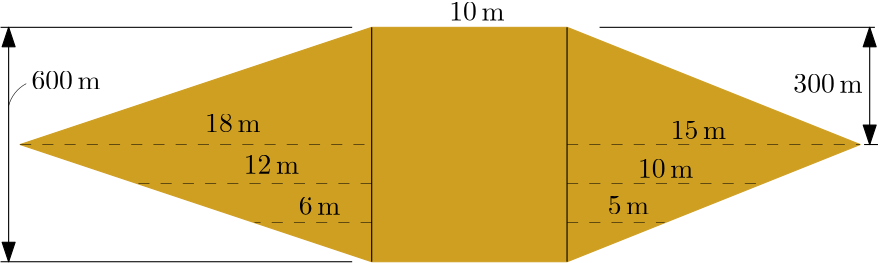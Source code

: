 <?xml version="1.0"?>
<!DOCTYPE ipe SYSTEM "ipe.dtd">
<ipe version="70212" creator="Ipe 7.2.12">
<info created="D:20200810122318" modified="D:20200810123454"/>
<ipestyle name="basic">
<symbol name="arrow/arc(spx)">
<path stroke="sym-stroke" fill="sym-stroke" pen="sym-pen">
0 0 m
-1 0.333 l
-1 -0.333 l
h
</path>
</symbol>
<symbol name="arrow/farc(spx)">
<path stroke="sym-stroke" fill="white" pen="sym-pen">
0 0 m
-1 0.333 l
-1 -0.333 l
h
</path>
</symbol>
<symbol name="arrow/ptarc(spx)">
<path stroke="sym-stroke" fill="sym-stroke" pen="sym-pen">
0 0 m
-1 0.333 l
-0.8 0 l
-1 -0.333 l
h
</path>
</symbol>
<symbol name="arrow/fptarc(spx)">
<path stroke="sym-stroke" fill="white" pen="sym-pen">
0 0 m
-1 0.333 l
-0.8 0 l
-1 -0.333 l
h
</path>
</symbol>
<symbol name="mark/circle(sx)" transformations="translations">
<path fill="sym-stroke">
0.6 0 0 0.6 0 0 e
0.4 0 0 0.4 0 0 e
</path>
</symbol>
<symbol name="mark/disk(sx)" transformations="translations">
<path fill="sym-stroke">
0.6 0 0 0.6 0 0 e
</path>
</symbol>
<symbol name="mark/fdisk(sfx)" transformations="translations">
<group>
<path fill="sym-fill">
0.5 0 0 0.5 0 0 e
</path>
<path fill="sym-stroke" fillrule="eofill">
0.6 0 0 0.6 0 0 e
0.4 0 0 0.4 0 0 e
</path>
</group>
</symbol>
<symbol name="mark/box(sx)" transformations="translations">
<path fill="sym-stroke" fillrule="eofill">
-0.6 -0.6 m
0.6 -0.6 l
0.6 0.6 l
-0.6 0.6 l
h
-0.4 -0.4 m
0.4 -0.4 l
0.4 0.4 l
-0.4 0.4 l
h
</path>
</symbol>
<symbol name="mark/square(sx)" transformations="translations">
<path fill="sym-stroke">
-0.6 -0.6 m
0.6 -0.6 l
0.6 0.6 l
-0.6 0.6 l
h
</path>
</symbol>
<symbol name="mark/fsquare(sfx)" transformations="translations">
<group>
<path fill="sym-fill">
-0.5 -0.5 m
0.5 -0.5 l
0.5 0.5 l
-0.5 0.5 l
h
</path>
<path fill="sym-stroke" fillrule="eofill">
-0.6 -0.6 m
0.6 -0.6 l
0.6 0.6 l
-0.6 0.6 l
h
-0.4 -0.4 m
0.4 -0.4 l
0.4 0.4 l
-0.4 0.4 l
h
</path>
</group>
</symbol>
<symbol name="mark/cross(sx)" transformations="translations">
<group>
<path fill="sym-stroke">
-0.43 -0.57 m
0.57 0.43 l
0.43 0.57 l
-0.57 -0.43 l
h
</path>
<path fill="sym-stroke">
-0.43 0.57 m
0.57 -0.43 l
0.43 -0.57 l
-0.57 0.43 l
h
</path>
</group>
</symbol>
<symbol name="arrow/fnormal(spx)">
<path stroke="sym-stroke" fill="white" pen="sym-pen">
0 0 m
-1 0.333 l
-1 -0.333 l
h
</path>
</symbol>
<symbol name="arrow/pointed(spx)">
<path stroke="sym-stroke" fill="sym-stroke" pen="sym-pen">
0 0 m
-1 0.333 l
-0.8 0 l
-1 -0.333 l
h
</path>
</symbol>
<symbol name="arrow/fpointed(spx)">
<path stroke="sym-stroke" fill="white" pen="sym-pen">
0 0 m
-1 0.333 l
-0.8 0 l
-1 -0.333 l
h
</path>
</symbol>
<symbol name="arrow/linear(spx)">
<path stroke="sym-stroke" pen="sym-pen">
-1 0.333 m
0 0 l
-1 -0.333 l
</path>
</symbol>
<symbol name="arrow/fdouble(spx)">
<path stroke="sym-stroke" fill="white" pen="sym-pen">
0 0 m
-1 0.333 l
-1 -0.333 l
h
-1 0 m
-2 0.333 l
-2 -0.333 l
h
</path>
</symbol>
<symbol name="arrow/double(spx)">
<path stroke="sym-stroke" fill="sym-stroke" pen="sym-pen">
0 0 m
-1 0.333 l
-1 -0.333 l
h
-1 0 m
-2 0.333 l
-2 -0.333 l
h
</path>
</symbol>
<pen name="heavier" value="0.8"/>
<pen name="fat" value="1.2"/>
<pen name="ultrafat" value="2"/>
<symbolsize name="large" value="5"/>
<symbolsize name="small" value="2"/>
<symbolsize name="tiny" value="1.1"/>
<arrowsize name="large" value="10"/>
<arrowsize name="small" value="5"/>
<arrowsize name="tiny" value="3"/>
<color name="red" value="1 0 0"/>
<color name="green" value="0 1 0"/>
<color name="blue" value="0 0 1"/>
<color name="yellow" value="1 1 0"/>
<color name="orange" value="1 0.647 0"/>
<color name="gold" value="1 0.843 0"/>
<color name="purple" value="0.627 0.125 0.941"/>
<color name="gray" value="0.745"/>
<color name="brown" value="0.647 0.165 0.165"/>
<color name="navy" value="0 0 0.502"/>
<color name="pink" value="1 0.753 0.796"/>
<color name="seagreen" value="0.18 0.545 0.341"/>
<color name="turquoise" value="0.251 0.878 0.816"/>
<color name="violet" value="0.933 0.51 0.933"/>
<color name="darkblue" value="0 0 0.545"/>
<color name="darkcyan" value="0 0.545 0.545"/>
<color name="darkgray" value="0.663"/>
<color name="darkgreen" value="0 0.392 0"/>
<color name="darkmagenta" value="0.545 0 0.545"/>
<color name="darkorange" value="1 0.549 0"/>
<color name="darkred" value="0.545 0 0"/>
<color name="lightblue" value="0.678 0.847 0.902"/>
<color name="lightcyan" value="0.878 1 1"/>
<color name="lightgray" value="0.827"/>
<color name="lightgreen" value="0.565 0.933 0.565"/>
<color name="lightyellow" value="1 1 0.878"/>
<dashstyle name="dashed" value="[4] 0"/>
<dashstyle name="dotted" value="[1 3] 0"/>
<dashstyle name="dash dotted" value="[4 2 1 2] 0"/>
<dashstyle name="dash dot dotted" value="[4 2 1 2 1 2] 0"/>
<textsize name="large" value="\large"/>
<textsize name="Large" value="\Large"/>
<textsize name="LARGE" value="\LARGE"/>
<textsize name="huge" value="\huge"/>
<textsize name="Huge" value="\Huge"/>
<textsize name="small" value="\small"/>
<textsize name="footnote" value="\footnotesize"/>
<textsize name="tiny" value="\tiny"/>
<textstyle name="center" begin="\begin{center}" end="\end{center}"/>
<textstyle name="itemize" begin="\begin{itemize}" end="\end{itemize}"/>
<textstyle name="item" begin="\begin{itemize}\item{}" end="\end{itemize}"/>
<gridsize name="4 pts" value="4"/>
<gridsize name="8 pts (~3 mm)" value="8"/>
<gridsize name="16 pts (~6 mm)" value="16"/>
<gridsize name="32 pts (~12 mm)" value="32"/>
<gridsize name="10 pts (~3.5 mm)" value="10"/>
<gridsize name="20 pts (~7 mm)" value="20"/>
<gridsize name="14 pts (~5 mm)" value="14"/>
<gridsize name="28 pts (~10 mm)" value="28"/>
<gridsize name="56 pts (~20 mm)" value="56"/>
<anglesize name="90 deg" value="90"/>
<anglesize name="60 deg" value="60"/>
<anglesize name="45 deg" value="45"/>
<anglesize name="30 deg" value="30"/>
<anglesize name="22.5 deg" value="22.5"/>
<opacity name="10%" value="0.1"/>
<opacity name="30%" value="0.3"/>
<opacity name="50%" value="0.5"/>
<opacity name="75%" value="0.75"/>
<tiling name="falling" angle="-60" step="4" width="1"/>
<tiling name="rising" angle="30" step="4" width="1"/>
</ipestyle>
<page>
<layer name="alpha"/>
<layer name="beta"/>
<view layers="alpha beta" active="beta"/>
<path layer="alpha" matrix="0.439517 0 0 0.439517 152.258 329.473" stroke="0.812 0.624 0.129" fill="0.812 0.624 0.129">
176 603.08 m
336 603.08 l
576 507.08 l
336 411.08 l
336 411.08 l
176 411.08 l
-112 507.08 l
h
</path>
<path matrix="0.439517 0 0 0.439517 -97.9971 313.246" stroke="black" arrow="normal/normal" rarrow="normal/normal">
448 640 m
448 448 l
</path>
<path matrix="0.439517 0 0 0.439517 88.9677 320.278" stroke="black">
16 624 m
304 624 l
</path>
<path matrix="0.439517 0 0 0.439517 88.9677 320.278" stroke="black">
16 432 m
304 432 l
</path>
<path matrix="0.728027 0 0 0.728027 26.1094 163.544" stroke="black">
392.215 592 m
528.352 592 l
</path>
<path matrix="0.728027 0 0 0.728027 26.1094 163.544" stroke="black">
523.011 534.044 m
529.877 534.044 l
</path>
<path matrix="0.728027 0 0 0.728027 26.1094 163.544" stroke="black" arrow="normal/normal" rarrow="normal/normal">
525.777 592 m
525.777 534.044 l
</path>
<text matrix="0.728027 0 0 0.728027 26.1094 167.542" transformations="translations" pos="111.24 555.818" stroke="black" type="label" width="24.907" height="6.42" depth="0" valign="baseline" style="math">600\,\textrm{m}</text>
<path matrix="0.728027 0 0 0.728027 26.1094 163.544" stroke="black" pen="0.2">
99.9921 553.182 m
17.3683 0 0 -17.3683 116.795 548.788 108.704 564.156 a
</path>
<text matrix="0.728027 0 0 0.728027 27.2018 161.273" transformations="translations" pos="486.518 562.792" stroke="black" type="label" width="24.907" height="6.42" depth="0" valign="baseline" style="math">300\,\textrm{m}</text>
<text matrix="0.728027 0 0 0.728027 21.5966 172.118" transformations="translations" pos="324.037 583.543" stroke="black" type="label" width="19.925" height="6.42" depth="0" valign="baseline" style="math">10\,\textrm{m}</text>
<path layer="beta" matrix="0.439517 0 0 0.439517 74.9035 327.31" stroke="black" dash="dashed" pen="0.2">
64 512 m
352 512 l
</path>
<path matrix="0.439517 0 0 0.439517 173.355 355.439" stroke="black" dash="dashed" pen="0.2">
288 448 m
512 448 l
528 448 l
528 448 l
</path>
<path matrix="0.439517 0 0 0.439517 32.7099 313.245" stroke="black">
448 640 m
448 448 l
</path>
<path matrix="0.439517 0 0 0.439517 152.259 329.473" stroke="black">
336 603.08 m
336 411.08 l
</path>
<path matrix="0.439517 0 0 0.439517 117.097 327.31" stroke="black" dash="dashed" pen="0.2">
256 480 m
64 480 l
</path>
<path matrix="0.439517 0 0 0.439517 117.097 327.31" stroke="black" dash="dashed" pen="0.2">
256 448 m
160 448 l
</path>
<path matrix="0.439517 0 0 0.439517 117.097 327.31" stroke="black" dash="dashed" pen="0.2">
416 480 m
576 480 l
</path>
<path matrix="0.439517 0 0 0.439517 117.097 327.31" stroke="black" dash="dashed" pen="0.2">
416 448 m
496 448 l
</path>
<text matrix="0.728027 0 0 0.728027 24.7905 163.544" transformations="translations" pos="245.263 499.279" stroke="black" type="label" width="14.944" height="6.42" depth="0" valign="baseline" style="math">6\,\textrm{m}</text>
<text matrix="0.728027 0 0 0.728027 9.25439 163.544" transformations="translations" pos="239.425 519.612" stroke="black" type="label" width="19.925" height="6.42" depth="0" valign="baseline" style="math">12\,\textrm{m}</text>
<text matrix="0.728027 0 0 0.728027 12.7808 163.544" transformations="translations" pos="215.463 540.165" stroke="black" type="label" width="19.925" height="6.42" depth="0" valign="baseline" style="math">18\,\textrm{m}</text>
<text matrix="0.728027 0 0 0.728027 18.7813 163.544" transformations="translations" pos="406.254 499.491" stroke="black" type="label" width="14.944" height="6.42" depth="0" valign="baseline" style="math">5\,\textrm{m}</text>
<text matrix="0.728027 0 0 0.728027 21.3381 162.647" transformations="translations" pos="417.729 518.817" stroke="black" type="label" width="19.925" height="6.42" depth="0" valign="baseline" style="math">10\,\textrm{m}</text>
<text matrix="0.728027 0 0 0.728027 18.195 161.785" transformations="translations" pos="438.264 539.151" stroke="black" type="label" width="19.925" height="6.42" depth="0" valign="baseline" style="math">15\,\textrm{m}</text>
</page>
</ipe>

